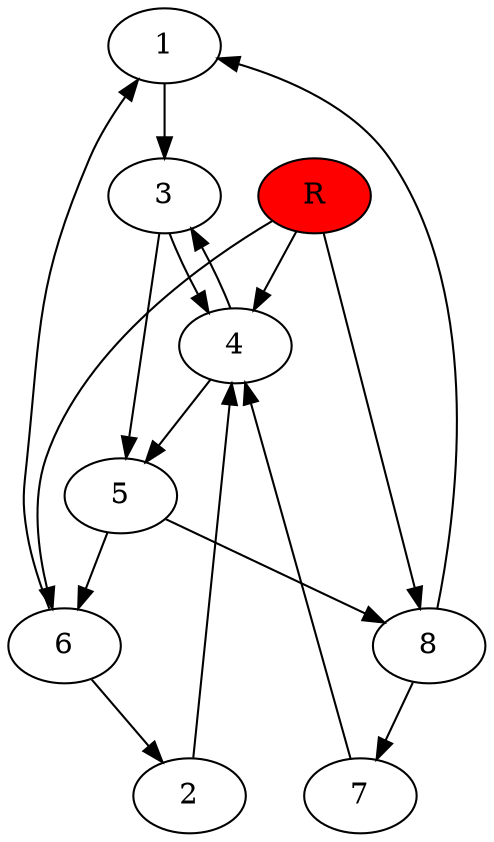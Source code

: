 digraph prb10659 {
	1
	2
	3
	4
	5
	6
	7
	8
	R [fillcolor="#ff0000" style=filled]
	1 -> 3
	2 -> 4
	3 -> 4
	3 -> 5
	4 -> 3
	4 -> 5
	5 -> 6
	5 -> 8
	6 -> 1
	6 -> 2
	7 -> 4
	8 -> 1
	8 -> 7
	R -> 4
	R -> 6
	R -> 8
}
